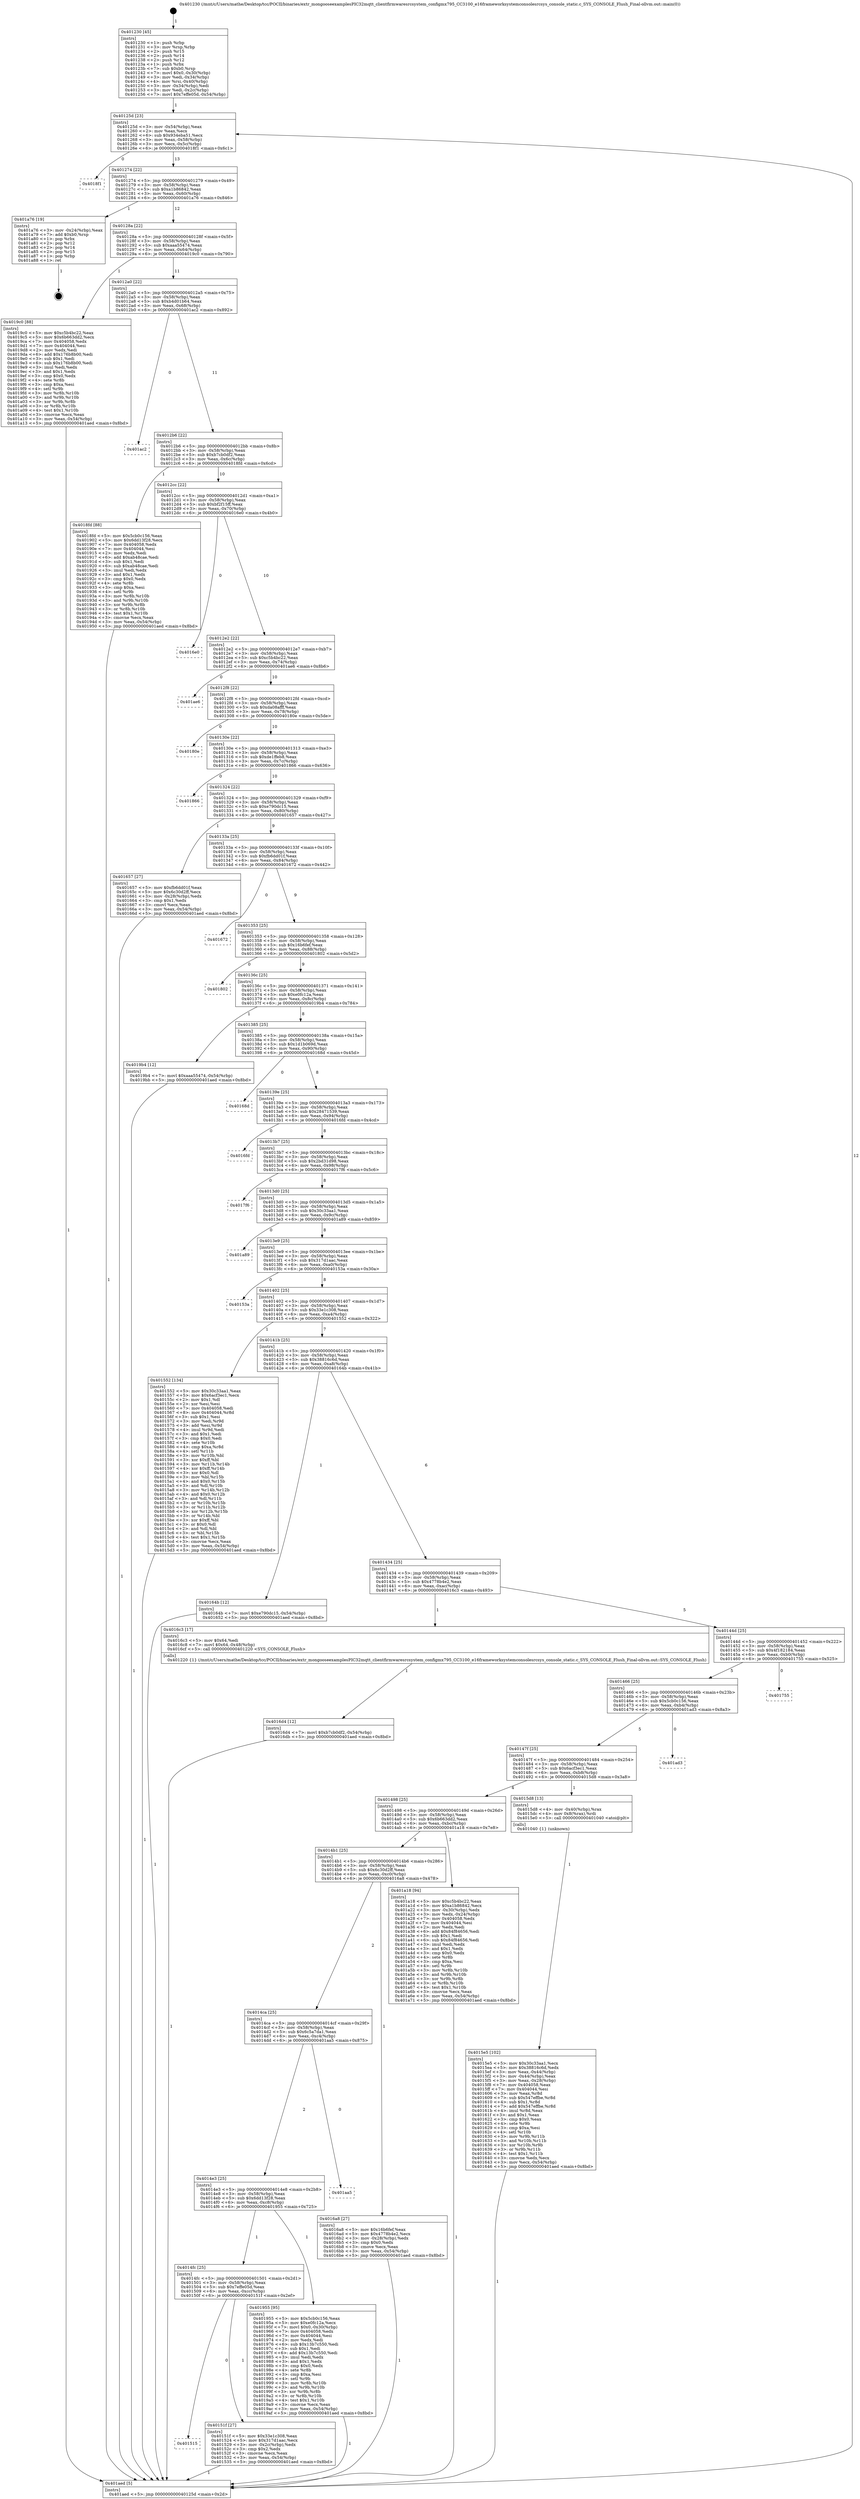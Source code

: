 digraph "0x401230" {
  label = "0x401230 (/mnt/c/Users/mathe/Desktop/tcc/POCII/binaries/extr_mongooseexamplesPIC32mqtt_clientfirmwaresrcsystem_configmx795_CC3100_e16frameworksystemconsolesrcsys_console_static.c_SYS_CONSOLE_Flush_Final-ollvm.out::main(0))"
  labelloc = "t"
  node[shape=record]

  Entry [label="",width=0.3,height=0.3,shape=circle,fillcolor=black,style=filled]
  "0x40125d" [label="{
     0x40125d [23]\l
     | [instrs]\l
     &nbsp;&nbsp;0x40125d \<+3\>: mov -0x54(%rbp),%eax\l
     &nbsp;&nbsp;0x401260 \<+2\>: mov %eax,%ecx\l
     &nbsp;&nbsp;0x401262 \<+6\>: sub $0x934eba51,%ecx\l
     &nbsp;&nbsp;0x401268 \<+3\>: mov %eax,-0x58(%rbp)\l
     &nbsp;&nbsp;0x40126b \<+3\>: mov %ecx,-0x5c(%rbp)\l
     &nbsp;&nbsp;0x40126e \<+6\>: je 00000000004018f1 \<main+0x6c1\>\l
  }"]
  "0x4018f1" [label="{
     0x4018f1\l
  }", style=dashed]
  "0x401274" [label="{
     0x401274 [22]\l
     | [instrs]\l
     &nbsp;&nbsp;0x401274 \<+5\>: jmp 0000000000401279 \<main+0x49\>\l
     &nbsp;&nbsp;0x401279 \<+3\>: mov -0x58(%rbp),%eax\l
     &nbsp;&nbsp;0x40127c \<+5\>: sub $0xa1b86842,%eax\l
     &nbsp;&nbsp;0x401281 \<+3\>: mov %eax,-0x60(%rbp)\l
     &nbsp;&nbsp;0x401284 \<+6\>: je 0000000000401a76 \<main+0x846\>\l
  }"]
  Exit [label="",width=0.3,height=0.3,shape=circle,fillcolor=black,style=filled,peripheries=2]
  "0x401a76" [label="{
     0x401a76 [19]\l
     | [instrs]\l
     &nbsp;&nbsp;0x401a76 \<+3\>: mov -0x24(%rbp),%eax\l
     &nbsp;&nbsp;0x401a79 \<+7\>: add $0xb0,%rsp\l
     &nbsp;&nbsp;0x401a80 \<+1\>: pop %rbx\l
     &nbsp;&nbsp;0x401a81 \<+2\>: pop %r12\l
     &nbsp;&nbsp;0x401a83 \<+2\>: pop %r14\l
     &nbsp;&nbsp;0x401a85 \<+2\>: pop %r15\l
     &nbsp;&nbsp;0x401a87 \<+1\>: pop %rbp\l
     &nbsp;&nbsp;0x401a88 \<+1\>: ret\l
  }"]
  "0x40128a" [label="{
     0x40128a [22]\l
     | [instrs]\l
     &nbsp;&nbsp;0x40128a \<+5\>: jmp 000000000040128f \<main+0x5f\>\l
     &nbsp;&nbsp;0x40128f \<+3\>: mov -0x58(%rbp),%eax\l
     &nbsp;&nbsp;0x401292 \<+5\>: sub $0xaaa55474,%eax\l
     &nbsp;&nbsp;0x401297 \<+3\>: mov %eax,-0x64(%rbp)\l
     &nbsp;&nbsp;0x40129a \<+6\>: je 00000000004019c0 \<main+0x790\>\l
  }"]
  "0x4016d4" [label="{
     0x4016d4 [12]\l
     | [instrs]\l
     &nbsp;&nbsp;0x4016d4 \<+7\>: movl $0xb7cb0df2,-0x54(%rbp)\l
     &nbsp;&nbsp;0x4016db \<+5\>: jmp 0000000000401aed \<main+0x8bd\>\l
  }"]
  "0x4019c0" [label="{
     0x4019c0 [88]\l
     | [instrs]\l
     &nbsp;&nbsp;0x4019c0 \<+5\>: mov $0xc5b4bc22,%eax\l
     &nbsp;&nbsp;0x4019c5 \<+5\>: mov $0x6b663dd2,%ecx\l
     &nbsp;&nbsp;0x4019ca \<+7\>: mov 0x404058,%edx\l
     &nbsp;&nbsp;0x4019d1 \<+7\>: mov 0x404044,%esi\l
     &nbsp;&nbsp;0x4019d8 \<+2\>: mov %edx,%edi\l
     &nbsp;&nbsp;0x4019da \<+6\>: add $0x176b8b00,%edi\l
     &nbsp;&nbsp;0x4019e0 \<+3\>: sub $0x1,%edi\l
     &nbsp;&nbsp;0x4019e3 \<+6\>: sub $0x176b8b00,%edi\l
     &nbsp;&nbsp;0x4019e9 \<+3\>: imul %edi,%edx\l
     &nbsp;&nbsp;0x4019ec \<+3\>: and $0x1,%edx\l
     &nbsp;&nbsp;0x4019ef \<+3\>: cmp $0x0,%edx\l
     &nbsp;&nbsp;0x4019f2 \<+4\>: sete %r8b\l
     &nbsp;&nbsp;0x4019f6 \<+3\>: cmp $0xa,%esi\l
     &nbsp;&nbsp;0x4019f9 \<+4\>: setl %r9b\l
     &nbsp;&nbsp;0x4019fd \<+3\>: mov %r8b,%r10b\l
     &nbsp;&nbsp;0x401a00 \<+3\>: and %r9b,%r10b\l
     &nbsp;&nbsp;0x401a03 \<+3\>: xor %r9b,%r8b\l
     &nbsp;&nbsp;0x401a06 \<+3\>: or %r8b,%r10b\l
     &nbsp;&nbsp;0x401a09 \<+4\>: test $0x1,%r10b\l
     &nbsp;&nbsp;0x401a0d \<+3\>: cmovne %ecx,%eax\l
     &nbsp;&nbsp;0x401a10 \<+3\>: mov %eax,-0x54(%rbp)\l
     &nbsp;&nbsp;0x401a13 \<+5\>: jmp 0000000000401aed \<main+0x8bd\>\l
  }"]
  "0x4012a0" [label="{
     0x4012a0 [22]\l
     | [instrs]\l
     &nbsp;&nbsp;0x4012a0 \<+5\>: jmp 00000000004012a5 \<main+0x75\>\l
     &nbsp;&nbsp;0x4012a5 \<+3\>: mov -0x58(%rbp),%eax\l
     &nbsp;&nbsp;0x4012a8 \<+5\>: sub $0xb4d01b64,%eax\l
     &nbsp;&nbsp;0x4012ad \<+3\>: mov %eax,-0x68(%rbp)\l
     &nbsp;&nbsp;0x4012b0 \<+6\>: je 0000000000401ac2 \<main+0x892\>\l
  }"]
  "0x4015e5" [label="{
     0x4015e5 [102]\l
     | [instrs]\l
     &nbsp;&nbsp;0x4015e5 \<+5\>: mov $0x30c33aa1,%ecx\l
     &nbsp;&nbsp;0x4015ea \<+5\>: mov $0x38816c6d,%edx\l
     &nbsp;&nbsp;0x4015ef \<+3\>: mov %eax,-0x44(%rbp)\l
     &nbsp;&nbsp;0x4015f2 \<+3\>: mov -0x44(%rbp),%eax\l
     &nbsp;&nbsp;0x4015f5 \<+3\>: mov %eax,-0x28(%rbp)\l
     &nbsp;&nbsp;0x4015f8 \<+7\>: mov 0x404058,%eax\l
     &nbsp;&nbsp;0x4015ff \<+7\>: mov 0x404044,%esi\l
     &nbsp;&nbsp;0x401606 \<+3\>: mov %eax,%r8d\l
     &nbsp;&nbsp;0x401609 \<+7\>: sub $0x547effbe,%r8d\l
     &nbsp;&nbsp;0x401610 \<+4\>: sub $0x1,%r8d\l
     &nbsp;&nbsp;0x401614 \<+7\>: add $0x547effbe,%r8d\l
     &nbsp;&nbsp;0x40161b \<+4\>: imul %r8d,%eax\l
     &nbsp;&nbsp;0x40161f \<+3\>: and $0x1,%eax\l
     &nbsp;&nbsp;0x401622 \<+3\>: cmp $0x0,%eax\l
     &nbsp;&nbsp;0x401625 \<+4\>: sete %r9b\l
     &nbsp;&nbsp;0x401629 \<+3\>: cmp $0xa,%esi\l
     &nbsp;&nbsp;0x40162c \<+4\>: setl %r10b\l
     &nbsp;&nbsp;0x401630 \<+3\>: mov %r9b,%r11b\l
     &nbsp;&nbsp;0x401633 \<+3\>: and %r10b,%r11b\l
     &nbsp;&nbsp;0x401636 \<+3\>: xor %r10b,%r9b\l
     &nbsp;&nbsp;0x401639 \<+3\>: or %r9b,%r11b\l
     &nbsp;&nbsp;0x40163c \<+4\>: test $0x1,%r11b\l
     &nbsp;&nbsp;0x401640 \<+3\>: cmovne %edx,%ecx\l
     &nbsp;&nbsp;0x401643 \<+3\>: mov %ecx,-0x54(%rbp)\l
     &nbsp;&nbsp;0x401646 \<+5\>: jmp 0000000000401aed \<main+0x8bd\>\l
  }"]
  "0x401ac2" [label="{
     0x401ac2\l
  }", style=dashed]
  "0x4012b6" [label="{
     0x4012b6 [22]\l
     | [instrs]\l
     &nbsp;&nbsp;0x4012b6 \<+5\>: jmp 00000000004012bb \<main+0x8b\>\l
     &nbsp;&nbsp;0x4012bb \<+3\>: mov -0x58(%rbp),%eax\l
     &nbsp;&nbsp;0x4012be \<+5\>: sub $0xb7cb0df2,%eax\l
     &nbsp;&nbsp;0x4012c3 \<+3\>: mov %eax,-0x6c(%rbp)\l
     &nbsp;&nbsp;0x4012c6 \<+6\>: je 00000000004018fd \<main+0x6cd\>\l
  }"]
  "0x401230" [label="{
     0x401230 [45]\l
     | [instrs]\l
     &nbsp;&nbsp;0x401230 \<+1\>: push %rbp\l
     &nbsp;&nbsp;0x401231 \<+3\>: mov %rsp,%rbp\l
     &nbsp;&nbsp;0x401234 \<+2\>: push %r15\l
     &nbsp;&nbsp;0x401236 \<+2\>: push %r14\l
     &nbsp;&nbsp;0x401238 \<+2\>: push %r12\l
     &nbsp;&nbsp;0x40123a \<+1\>: push %rbx\l
     &nbsp;&nbsp;0x40123b \<+7\>: sub $0xb0,%rsp\l
     &nbsp;&nbsp;0x401242 \<+7\>: movl $0x0,-0x30(%rbp)\l
     &nbsp;&nbsp;0x401249 \<+3\>: mov %edi,-0x34(%rbp)\l
     &nbsp;&nbsp;0x40124c \<+4\>: mov %rsi,-0x40(%rbp)\l
     &nbsp;&nbsp;0x401250 \<+3\>: mov -0x34(%rbp),%edi\l
     &nbsp;&nbsp;0x401253 \<+3\>: mov %edi,-0x2c(%rbp)\l
     &nbsp;&nbsp;0x401256 \<+7\>: movl $0x7effe05d,-0x54(%rbp)\l
  }"]
  "0x4018fd" [label="{
     0x4018fd [88]\l
     | [instrs]\l
     &nbsp;&nbsp;0x4018fd \<+5\>: mov $0x5cb0c156,%eax\l
     &nbsp;&nbsp;0x401902 \<+5\>: mov $0x6dd13f28,%ecx\l
     &nbsp;&nbsp;0x401907 \<+7\>: mov 0x404058,%edx\l
     &nbsp;&nbsp;0x40190e \<+7\>: mov 0x404044,%esi\l
     &nbsp;&nbsp;0x401915 \<+2\>: mov %edx,%edi\l
     &nbsp;&nbsp;0x401917 \<+6\>: add $0xab48cae,%edi\l
     &nbsp;&nbsp;0x40191d \<+3\>: sub $0x1,%edi\l
     &nbsp;&nbsp;0x401920 \<+6\>: sub $0xab48cae,%edi\l
     &nbsp;&nbsp;0x401926 \<+3\>: imul %edi,%edx\l
     &nbsp;&nbsp;0x401929 \<+3\>: and $0x1,%edx\l
     &nbsp;&nbsp;0x40192c \<+3\>: cmp $0x0,%edx\l
     &nbsp;&nbsp;0x40192f \<+4\>: sete %r8b\l
     &nbsp;&nbsp;0x401933 \<+3\>: cmp $0xa,%esi\l
     &nbsp;&nbsp;0x401936 \<+4\>: setl %r9b\l
     &nbsp;&nbsp;0x40193a \<+3\>: mov %r8b,%r10b\l
     &nbsp;&nbsp;0x40193d \<+3\>: and %r9b,%r10b\l
     &nbsp;&nbsp;0x401940 \<+3\>: xor %r9b,%r8b\l
     &nbsp;&nbsp;0x401943 \<+3\>: or %r8b,%r10b\l
     &nbsp;&nbsp;0x401946 \<+4\>: test $0x1,%r10b\l
     &nbsp;&nbsp;0x40194a \<+3\>: cmovne %ecx,%eax\l
     &nbsp;&nbsp;0x40194d \<+3\>: mov %eax,-0x54(%rbp)\l
     &nbsp;&nbsp;0x401950 \<+5\>: jmp 0000000000401aed \<main+0x8bd\>\l
  }"]
  "0x4012cc" [label="{
     0x4012cc [22]\l
     | [instrs]\l
     &nbsp;&nbsp;0x4012cc \<+5\>: jmp 00000000004012d1 \<main+0xa1\>\l
     &nbsp;&nbsp;0x4012d1 \<+3\>: mov -0x58(%rbp),%eax\l
     &nbsp;&nbsp;0x4012d4 \<+5\>: sub $0xbf2f15ff,%eax\l
     &nbsp;&nbsp;0x4012d9 \<+3\>: mov %eax,-0x70(%rbp)\l
     &nbsp;&nbsp;0x4012dc \<+6\>: je 00000000004016e0 \<main+0x4b0\>\l
  }"]
  "0x401aed" [label="{
     0x401aed [5]\l
     | [instrs]\l
     &nbsp;&nbsp;0x401aed \<+5\>: jmp 000000000040125d \<main+0x2d\>\l
  }"]
  "0x4016e0" [label="{
     0x4016e0\l
  }", style=dashed]
  "0x4012e2" [label="{
     0x4012e2 [22]\l
     | [instrs]\l
     &nbsp;&nbsp;0x4012e2 \<+5\>: jmp 00000000004012e7 \<main+0xb7\>\l
     &nbsp;&nbsp;0x4012e7 \<+3\>: mov -0x58(%rbp),%eax\l
     &nbsp;&nbsp;0x4012ea \<+5\>: sub $0xc5b4bc22,%eax\l
     &nbsp;&nbsp;0x4012ef \<+3\>: mov %eax,-0x74(%rbp)\l
     &nbsp;&nbsp;0x4012f2 \<+6\>: je 0000000000401ae6 \<main+0x8b6\>\l
  }"]
  "0x401515" [label="{
     0x401515\l
  }", style=dashed]
  "0x401ae6" [label="{
     0x401ae6\l
  }", style=dashed]
  "0x4012f8" [label="{
     0x4012f8 [22]\l
     | [instrs]\l
     &nbsp;&nbsp;0x4012f8 \<+5\>: jmp 00000000004012fd \<main+0xcd\>\l
     &nbsp;&nbsp;0x4012fd \<+3\>: mov -0x58(%rbp),%eax\l
     &nbsp;&nbsp;0x401300 \<+5\>: sub $0xda08afff,%eax\l
     &nbsp;&nbsp;0x401305 \<+3\>: mov %eax,-0x78(%rbp)\l
     &nbsp;&nbsp;0x401308 \<+6\>: je 000000000040180e \<main+0x5de\>\l
  }"]
  "0x40151f" [label="{
     0x40151f [27]\l
     | [instrs]\l
     &nbsp;&nbsp;0x40151f \<+5\>: mov $0x33e1c308,%eax\l
     &nbsp;&nbsp;0x401524 \<+5\>: mov $0x317d1aac,%ecx\l
     &nbsp;&nbsp;0x401529 \<+3\>: mov -0x2c(%rbp),%edx\l
     &nbsp;&nbsp;0x40152c \<+3\>: cmp $0x2,%edx\l
     &nbsp;&nbsp;0x40152f \<+3\>: cmovne %ecx,%eax\l
     &nbsp;&nbsp;0x401532 \<+3\>: mov %eax,-0x54(%rbp)\l
     &nbsp;&nbsp;0x401535 \<+5\>: jmp 0000000000401aed \<main+0x8bd\>\l
  }"]
  "0x40180e" [label="{
     0x40180e\l
  }", style=dashed]
  "0x40130e" [label="{
     0x40130e [22]\l
     | [instrs]\l
     &nbsp;&nbsp;0x40130e \<+5\>: jmp 0000000000401313 \<main+0xe3\>\l
     &nbsp;&nbsp;0x401313 \<+3\>: mov -0x58(%rbp),%eax\l
     &nbsp;&nbsp;0x401316 \<+5\>: sub $0xde1ffeb8,%eax\l
     &nbsp;&nbsp;0x40131b \<+3\>: mov %eax,-0x7c(%rbp)\l
     &nbsp;&nbsp;0x40131e \<+6\>: je 0000000000401866 \<main+0x636\>\l
  }"]
  "0x4014fc" [label="{
     0x4014fc [25]\l
     | [instrs]\l
     &nbsp;&nbsp;0x4014fc \<+5\>: jmp 0000000000401501 \<main+0x2d1\>\l
     &nbsp;&nbsp;0x401501 \<+3\>: mov -0x58(%rbp),%eax\l
     &nbsp;&nbsp;0x401504 \<+5\>: sub $0x7effe05d,%eax\l
     &nbsp;&nbsp;0x401509 \<+6\>: mov %eax,-0xcc(%rbp)\l
     &nbsp;&nbsp;0x40150f \<+6\>: je 000000000040151f \<main+0x2ef\>\l
  }"]
  "0x401866" [label="{
     0x401866\l
  }", style=dashed]
  "0x401324" [label="{
     0x401324 [22]\l
     | [instrs]\l
     &nbsp;&nbsp;0x401324 \<+5\>: jmp 0000000000401329 \<main+0xf9\>\l
     &nbsp;&nbsp;0x401329 \<+3\>: mov -0x58(%rbp),%eax\l
     &nbsp;&nbsp;0x40132c \<+5\>: sub $0xe790dc15,%eax\l
     &nbsp;&nbsp;0x401331 \<+3\>: mov %eax,-0x80(%rbp)\l
     &nbsp;&nbsp;0x401334 \<+6\>: je 0000000000401657 \<main+0x427\>\l
  }"]
  "0x401955" [label="{
     0x401955 [95]\l
     | [instrs]\l
     &nbsp;&nbsp;0x401955 \<+5\>: mov $0x5cb0c156,%eax\l
     &nbsp;&nbsp;0x40195a \<+5\>: mov $0xe0fc12a,%ecx\l
     &nbsp;&nbsp;0x40195f \<+7\>: movl $0x0,-0x30(%rbp)\l
     &nbsp;&nbsp;0x401966 \<+7\>: mov 0x404058,%edx\l
     &nbsp;&nbsp;0x40196d \<+7\>: mov 0x404044,%esi\l
     &nbsp;&nbsp;0x401974 \<+2\>: mov %edx,%edi\l
     &nbsp;&nbsp;0x401976 \<+6\>: sub $0x13b7c550,%edi\l
     &nbsp;&nbsp;0x40197c \<+3\>: sub $0x1,%edi\l
     &nbsp;&nbsp;0x40197f \<+6\>: add $0x13b7c550,%edi\l
     &nbsp;&nbsp;0x401985 \<+3\>: imul %edi,%edx\l
     &nbsp;&nbsp;0x401988 \<+3\>: and $0x1,%edx\l
     &nbsp;&nbsp;0x40198b \<+3\>: cmp $0x0,%edx\l
     &nbsp;&nbsp;0x40198e \<+4\>: sete %r8b\l
     &nbsp;&nbsp;0x401992 \<+3\>: cmp $0xa,%esi\l
     &nbsp;&nbsp;0x401995 \<+4\>: setl %r9b\l
     &nbsp;&nbsp;0x401999 \<+3\>: mov %r8b,%r10b\l
     &nbsp;&nbsp;0x40199c \<+3\>: and %r9b,%r10b\l
     &nbsp;&nbsp;0x40199f \<+3\>: xor %r9b,%r8b\l
     &nbsp;&nbsp;0x4019a2 \<+3\>: or %r8b,%r10b\l
     &nbsp;&nbsp;0x4019a5 \<+4\>: test $0x1,%r10b\l
     &nbsp;&nbsp;0x4019a9 \<+3\>: cmovne %ecx,%eax\l
     &nbsp;&nbsp;0x4019ac \<+3\>: mov %eax,-0x54(%rbp)\l
     &nbsp;&nbsp;0x4019af \<+5\>: jmp 0000000000401aed \<main+0x8bd\>\l
  }"]
  "0x401657" [label="{
     0x401657 [27]\l
     | [instrs]\l
     &nbsp;&nbsp;0x401657 \<+5\>: mov $0xfb6dd01f,%eax\l
     &nbsp;&nbsp;0x40165c \<+5\>: mov $0x6c30d2ff,%ecx\l
     &nbsp;&nbsp;0x401661 \<+3\>: mov -0x28(%rbp),%edx\l
     &nbsp;&nbsp;0x401664 \<+3\>: cmp $0x1,%edx\l
     &nbsp;&nbsp;0x401667 \<+3\>: cmovl %ecx,%eax\l
     &nbsp;&nbsp;0x40166a \<+3\>: mov %eax,-0x54(%rbp)\l
     &nbsp;&nbsp;0x40166d \<+5\>: jmp 0000000000401aed \<main+0x8bd\>\l
  }"]
  "0x40133a" [label="{
     0x40133a [25]\l
     | [instrs]\l
     &nbsp;&nbsp;0x40133a \<+5\>: jmp 000000000040133f \<main+0x10f\>\l
     &nbsp;&nbsp;0x40133f \<+3\>: mov -0x58(%rbp),%eax\l
     &nbsp;&nbsp;0x401342 \<+5\>: sub $0xfb6dd01f,%eax\l
     &nbsp;&nbsp;0x401347 \<+6\>: mov %eax,-0x84(%rbp)\l
     &nbsp;&nbsp;0x40134d \<+6\>: je 0000000000401672 \<main+0x442\>\l
  }"]
  "0x4014e3" [label="{
     0x4014e3 [25]\l
     | [instrs]\l
     &nbsp;&nbsp;0x4014e3 \<+5\>: jmp 00000000004014e8 \<main+0x2b8\>\l
     &nbsp;&nbsp;0x4014e8 \<+3\>: mov -0x58(%rbp),%eax\l
     &nbsp;&nbsp;0x4014eb \<+5\>: sub $0x6dd13f28,%eax\l
     &nbsp;&nbsp;0x4014f0 \<+6\>: mov %eax,-0xc8(%rbp)\l
     &nbsp;&nbsp;0x4014f6 \<+6\>: je 0000000000401955 \<main+0x725\>\l
  }"]
  "0x401672" [label="{
     0x401672\l
  }", style=dashed]
  "0x401353" [label="{
     0x401353 [25]\l
     | [instrs]\l
     &nbsp;&nbsp;0x401353 \<+5\>: jmp 0000000000401358 \<main+0x128\>\l
     &nbsp;&nbsp;0x401358 \<+3\>: mov -0x58(%rbp),%eax\l
     &nbsp;&nbsp;0x40135b \<+5\>: sub $0x16b6fef,%eax\l
     &nbsp;&nbsp;0x401360 \<+6\>: mov %eax,-0x88(%rbp)\l
     &nbsp;&nbsp;0x401366 \<+6\>: je 0000000000401802 \<main+0x5d2\>\l
  }"]
  "0x401aa5" [label="{
     0x401aa5\l
  }", style=dashed]
  "0x401802" [label="{
     0x401802\l
  }", style=dashed]
  "0x40136c" [label="{
     0x40136c [25]\l
     | [instrs]\l
     &nbsp;&nbsp;0x40136c \<+5\>: jmp 0000000000401371 \<main+0x141\>\l
     &nbsp;&nbsp;0x401371 \<+3\>: mov -0x58(%rbp),%eax\l
     &nbsp;&nbsp;0x401374 \<+5\>: sub $0xe0fc12a,%eax\l
     &nbsp;&nbsp;0x401379 \<+6\>: mov %eax,-0x8c(%rbp)\l
     &nbsp;&nbsp;0x40137f \<+6\>: je 00000000004019b4 \<main+0x784\>\l
  }"]
  "0x4014ca" [label="{
     0x4014ca [25]\l
     | [instrs]\l
     &nbsp;&nbsp;0x4014ca \<+5\>: jmp 00000000004014cf \<main+0x29f\>\l
     &nbsp;&nbsp;0x4014cf \<+3\>: mov -0x58(%rbp),%eax\l
     &nbsp;&nbsp;0x4014d2 \<+5\>: sub $0x6c5a7da1,%eax\l
     &nbsp;&nbsp;0x4014d7 \<+6\>: mov %eax,-0xc4(%rbp)\l
     &nbsp;&nbsp;0x4014dd \<+6\>: je 0000000000401aa5 \<main+0x875\>\l
  }"]
  "0x4019b4" [label="{
     0x4019b4 [12]\l
     | [instrs]\l
     &nbsp;&nbsp;0x4019b4 \<+7\>: movl $0xaaa55474,-0x54(%rbp)\l
     &nbsp;&nbsp;0x4019bb \<+5\>: jmp 0000000000401aed \<main+0x8bd\>\l
  }"]
  "0x401385" [label="{
     0x401385 [25]\l
     | [instrs]\l
     &nbsp;&nbsp;0x401385 \<+5\>: jmp 000000000040138a \<main+0x15a\>\l
     &nbsp;&nbsp;0x40138a \<+3\>: mov -0x58(%rbp),%eax\l
     &nbsp;&nbsp;0x40138d \<+5\>: sub $0x1d1b069d,%eax\l
     &nbsp;&nbsp;0x401392 \<+6\>: mov %eax,-0x90(%rbp)\l
     &nbsp;&nbsp;0x401398 \<+6\>: je 000000000040168d \<main+0x45d\>\l
  }"]
  "0x4016a8" [label="{
     0x4016a8 [27]\l
     | [instrs]\l
     &nbsp;&nbsp;0x4016a8 \<+5\>: mov $0x16b6fef,%eax\l
     &nbsp;&nbsp;0x4016ad \<+5\>: mov $0x4778b4e2,%ecx\l
     &nbsp;&nbsp;0x4016b2 \<+3\>: mov -0x28(%rbp),%edx\l
     &nbsp;&nbsp;0x4016b5 \<+3\>: cmp $0x0,%edx\l
     &nbsp;&nbsp;0x4016b8 \<+3\>: cmove %ecx,%eax\l
     &nbsp;&nbsp;0x4016bb \<+3\>: mov %eax,-0x54(%rbp)\l
     &nbsp;&nbsp;0x4016be \<+5\>: jmp 0000000000401aed \<main+0x8bd\>\l
  }"]
  "0x40168d" [label="{
     0x40168d\l
  }", style=dashed]
  "0x40139e" [label="{
     0x40139e [25]\l
     | [instrs]\l
     &nbsp;&nbsp;0x40139e \<+5\>: jmp 00000000004013a3 \<main+0x173\>\l
     &nbsp;&nbsp;0x4013a3 \<+3\>: mov -0x58(%rbp),%eax\l
     &nbsp;&nbsp;0x4013a6 \<+5\>: sub $0x28471539,%eax\l
     &nbsp;&nbsp;0x4013ab \<+6\>: mov %eax,-0x94(%rbp)\l
     &nbsp;&nbsp;0x4013b1 \<+6\>: je 00000000004016fd \<main+0x4cd\>\l
  }"]
  "0x4014b1" [label="{
     0x4014b1 [25]\l
     | [instrs]\l
     &nbsp;&nbsp;0x4014b1 \<+5\>: jmp 00000000004014b6 \<main+0x286\>\l
     &nbsp;&nbsp;0x4014b6 \<+3\>: mov -0x58(%rbp),%eax\l
     &nbsp;&nbsp;0x4014b9 \<+5\>: sub $0x6c30d2ff,%eax\l
     &nbsp;&nbsp;0x4014be \<+6\>: mov %eax,-0xc0(%rbp)\l
     &nbsp;&nbsp;0x4014c4 \<+6\>: je 00000000004016a8 \<main+0x478\>\l
  }"]
  "0x4016fd" [label="{
     0x4016fd\l
  }", style=dashed]
  "0x4013b7" [label="{
     0x4013b7 [25]\l
     | [instrs]\l
     &nbsp;&nbsp;0x4013b7 \<+5\>: jmp 00000000004013bc \<main+0x18c\>\l
     &nbsp;&nbsp;0x4013bc \<+3\>: mov -0x58(%rbp),%eax\l
     &nbsp;&nbsp;0x4013bf \<+5\>: sub $0x2bd31d98,%eax\l
     &nbsp;&nbsp;0x4013c4 \<+6\>: mov %eax,-0x98(%rbp)\l
     &nbsp;&nbsp;0x4013ca \<+6\>: je 00000000004017f6 \<main+0x5c6\>\l
  }"]
  "0x401a18" [label="{
     0x401a18 [94]\l
     | [instrs]\l
     &nbsp;&nbsp;0x401a18 \<+5\>: mov $0xc5b4bc22,%eax\l
     &nbsp;&nbsp;0x401a1d \<+5\>: mov $0xa1b86842,%ecx\l
     &nbsp;&nbsp;0x401a22 \<+3\>: mov -0x30(%rbp),%edx\l
     &nbsp;&nbsp;0x401a25 \<+3\>: mov %edx,-0x24(%rbp)\l
     &nbsp;&nbsp;0x401a28 \<+7\>: mov 0x404058,%edx\l
     &nbsp;&nbsp;0x401a2f \<+7\>: mov 0x404044,%esi\l
     &nbsp;&nbsp;0x401a36 \<+2\>: mov %edx,%edi\l
     &nbsp;&nbsp;0x401a38 \<+6\>: add $0x84f84656,%edi\l
     &nbsp;&nbsp;0x401a3e \<+3\>: sub $0x1,%edi\l
     &nbsp;&nbsp;0x401a41 \<+6\>: sub $0x84f84656,%edi\l
     &nbsp;&nbsp;0x401a47 \<+3\>: imul %edi,%edx\l
     &nbsp;&nbsp;0x401a4a \<+3\>: and $0x1,%edx\l
     &nbsp;&nbsp;0x401a4d \<+3\>: cmp $0x0,%edx\l
     &nbsp;&nbsp;0x401a50 \<+4\>: sete %r8b\l
     &nbsp;&nbsp;0x401a54 \<+3\>: cmp $0xa,%esi\l
     &nbsp;&nbsp;0x401a57 \<+4\>: setl %r9b\l
     &nbsp;&nbsp;0x401a5b \<+3\>: mov %r8b,%r10b\l
     &nbsp;&nbsp;0x401a5e \<+3\>: and %r9b,%r10b\l
     &nbsp;&nbsp;0x401a61 \<+3\>: xor %r9b,%r8b\l
     &nbsp;&nbsp;0x401a64 \<+3\>: or %r8b,%r10b\l
     &nbsp;&nbsp;0x401a67 \<+4\>: test $0x1,%r10b\l
     &nbsp;&nbsp;0x401a6b \<+3\>: cmovne %ecx,%eax\l
     &nbsp;&nbsp;0x401a6e \<+3\>: mov %eax,-0x54(%rbp)\l
     &nbsp;&nbsp;0x401a71 \<+5\>: jmp 0000000000401aed \<main+0x8bd\>\l
  }"]
  "0x4017f6" [label="{
     0x4017f6\l
  }", style=dashed]
  "0x4013d0" [label="{
     0x4013d0 [25]\l
     | [instrs]\l
     &nbsp;&nbsp;0x4013d0 \<+5\>: jmp 00000000004013d5 \<main+0x1a5\>\l
     &nbsp;&nbsp;0x4013d5 \<+3\>: mov -0x58(%rbp),%eax\l
     &nbsp;&nbsp;0x4013d8 \<+5\>: sub $0x30c33aa1,%eax\l
     &nbsp;&nbsp;0x4013dd \<+6\>: mov %eax,-0x9c(%rbp)\l
     &nbsp;&nbsp;0x4013e3 \<+6\>: je 0000000000401a89 \<main+0x859\>\l
  }"]
  "0x401498" [label="{
     0x401498 [25]\l
     | [instrs]\l
     &nbsp;&nbsp;0x401498 \<+5\>: jmp 000000000040149d \<main+0x26d\>\l
     &nbsp;&nbsp;0x40149d \<+3\>: mov -0x58(%rbp),%eax\l
     &nbsp;&nbsp;0x4014a0 \<+5\>: sub $0x6b663dd2,%eax\l
     &nbsp;&nbsp;0x4014a5 \<+6\>: mov %eax,-0xbc(%rbp)\l
     &nbsp;&nbsp;0x4014ab \<+6\>: je 0000000000401a18 \<main+0x7e8\>\l
  }"]
  "0x401a89" [label="{
     0x401a89\l
  }", style=dashed]
  "0x4013e9" [label="{
     0x4013e9 [25]\l
     | [instrs]\l
     &nbsp;&nbsp;0x4013e9 \<+5\>: jmp 00000000004013ee \<main+0x1be\>\l
     &nbsp;&nbsp;0x4013ee \<+3\>: mov -0x58(%rbp),%eax\l
     &nbsp;&nbsp;0x4013f1 \<+5\>: sub $0x317d1aac,%eax\l
     &nbsp;&nbsp;0x4013f6 \<+6\>: mov %eax,-0xa0(%rbp)\l
     &nbsp;&nbsp;0x4013fc \<+6\>: je 000000000040153a \<main+0x30a\>\l
  }"]
  "0x4015d8" [label="{
     0x4015d8 [13]\l
     | [instrs]\l
     &nbsp;&nbsp;0x4015d8 \<+4\>: mov -0x40(%rbp),%rax\l
     &nbsp;&nbsp;0x4015dc \<+4\>: mov 0x8(%rax),%rdi\l
     &nbsp;&nbsp;0x4015e0 \<+5\>: call 0000000000401040 \<atoi@plt\>\l
     | [calls]\l
     &nbsp;&nbsp;0x401040 \{1\} (unknown)\l
  }"]
  "0x40153a" [label="{
     0x40153a\l
  }", style=dashed]
  "0x401402" [label="{
     0x401402 [25]\l
     | [instrs]\l
     &nbsp;&nbsp;0x401402 \<+5\>: jmp 0000000000401407 \<main+0x1d7\>\l
     &nbsp;&nbsp;0x401407 \<+3\>: mov -0x58(%rbp),%eax\l
     &nbsp;&nbsp;0x40140a \<+5\>: sub $0x33e1c308,%eax\l
     &nbsp;&nbsp;0x40140f \<+6\>: mov %eax,-0xa4(%rbp)\l
     &nbsp;&nbsp;0x401415 \<+6\>: je 0000000000401552 \<main+0x322\>\l
  }"]
  "0x40147f" [label="{
     0x40147f [25]\l
     | [instrs]\l
     &nbsp;&nbsp;0x40147f \<+5\>: jmp 0000000000401484 \<main+0x254\>\l
     &nbsp;&nbsp;0x401484 \<+3\>: mov -0x58(%rbp),%eax\l
     &nbsp;&nbsp;0x401487 \<+5\>: sub $0x6acf3ec1,%eax\l
     &nbsp;&nbsp;0x40148c \<+6\>: mov %eax,-0xb8(%rbp)\l
     &nbsp;&nbsp;0x401492 \<+6\>: je 00000000004015d8 \<main+0x3a8\>\l
  }"]
  "0x401552" [label="{
     0x401552 [134]\l
     | [instrs]\l
     &nbsp;&nbsp;0x401552 \<+5\>: mov $0x30c33aa1,%eax\l
     &nbsp;&nbsp;0x401557 \<+5\>: mov $0x6acf3ec1,%ecx\l
     &nbsp;&nbsp;0x40155c \<+2\>: mov $0x1,%dl\l
     &nbsp;&nbsp;0x40155e \<+2\>: xor %esi,%esi\l
     &nbsp;&nbsp;0x401560 \<+7\>: mov 0x404058,%edi\l
     &nbsp;&nbsp;0x401567 \<+8\>: mov 0x404044,%r8d\l
     &nbsp;&nbsp;0x40156f \<+3\>: sub $0x1,%esi\l
     &nbsp;&nbsp;0x401572 \<+3\>: mov %edi,%r9d\l
     &nbsp;&nbsp;0x401575 \<+3\>: add %esi,%r9d\l
     &nbsp;&nbsp;0x401578 \<+4\>: imul %r9d,%edi\l
     &nbsp;&nbsp;0x40157c \<+3\>: and $0x1,%edi\l
     &nbsp;&nbsp;0x40157f \<+3\>: cmp $0x0,%edi\l
     &nbsp;&nbsp;0x401582 \<+4\>: sete %r10b\l
     &nbsp;&nbsp;0x401586 \<+4\>: cmp $0xa,%r8d\l
     &nbsp;&nbsp;0x40158a \<+4\>: setl %r11b\l
     &nbsp;&nbsp;0x40158e \<+3\>: mov %r10b,%bl\l
     &nbsp;&nbsp;0x401591 \<+3\>: xor $0xff,%bl\l
     &nbsp;&nbsp;0x401594 \<+3\>: mov %r11b,%r14b\l
     &nbsp;&nbsp;0x401597 \<+4\>: xor $0xff,%r14b\l
     &nbsp;&nbsp;0x40159b \<+3\>: xor $0x0,%dl\l
     &nbsp;&nbsp;0x40159e \<+3\>: mov %bl,%r15b\l
     &nbsp;&nbsp;0x4015a1 \<+4\>: and $0x0,%r15b\l
     &nbsp;&nbsp;0x4015a5 \<+3\>: and %dl,%r10b\l
     &nbsp;&nbsp;0x4015a8 \<+3\>: mov %r14b,%r12b\l
     &nbsp;&nbsp;0x4015ab \<+4\>: and $0x0,%r12b\l
     &nbsp;&nbsp;0x4015af \<+3\>: and %dl,%r11b\l
     &nbsp;&nbsp;0x4015b2 \<+3\>: or %r10b,%r15b\l
     &nbsp;&nbsp;0x4015b5 \<+3\>: or %r11b,%r12b\l
     &nbsp;&nbsp;0x4015b8 \<+3\>: xor %r12b,%r15b\l
     &nbsp;&nbsp;0x4015bb \<+3\>: or %r14b,%bl\l
     &nbsp;&nbsp;0x4015be \<+3\>: xor $0xff,%bl\l
     &nbsp;&nbsp;0x4015c1 \<+3\>: or $0x0,%dl\l
     &nbsp;&nbsp;0x4015c4 \<+2\>: and %dl,%bl\l
     &nbsp;&nbsp;0x4015c6 \<+3\>: or %bl,%r15b\l
     &nbsp;&nbsp;0x4015c9 \<+4\>: test $0x1,%r15b\l
     &nbsp;&nbsp;0x4015cd \<+3\>: cmovne %ecx,%eax\l
     &nbsp;&nbsp;0x4015d0 \<+3\>: mov %eax,-0x54(%rbp)\l
     &nbsp;&nbsp;0x4015d3 \<+5\>: jmp 0000000000401aed \<main+0x8bd\>\l
  }"]
  "0x40141b" [label="{
     0x40141b [25]\l
     | [instrs]\l
     &nbsp;&nbsp;0x40141b \<+5\>: jmp 0000000000401420 \<main+0x1f0\>\l
     &nbsp;&nbsp;0x401420 \<+3\>: mov -0x58(%rbp),%eax\l
     &nbsp;&nbsp;0x401423 \<+5\>: sub $0x38816c6d,%eax\l
     &nbsp;&nbsp;0x401428 \<+6\>: mov %eax,-0xa8(%rbp)\l
     &nbsp;&nbsp;0x40142e \<+6\>: je 000000000040164b \<main+0x41b\>\l
  }"]
  "0x401ad3" [label="{
     0x401ad3\l
  }", style=dashed]
  "0x40164b" [label="{
     0x40164b [12]\l
     | [instrs]\l
     &nbsp;&nbsp;0x40164b \<+7\>: movl $0xe790dc15,-0x54(%rbp)\l
     &nbsp;&nbsp;0x401652 \<+5\>: jmp 0000000000401aed \<main+0x8bd\>\l
  }"]
  "0x401434" [label="{
     0x401434 [25]\l
     | [instrs]\l
     &nbsp;&nbsp;0x401434 \<+5\>: jmp 0000000000401439 \<main+0x209\>\l
     &nbsp;&nbsp;0x401439 \<+3\>: mov -0x58(%rbp),%eax\l
     &nbsp;&nbsp;0x40143c \<+5\>: sub $0x4778b4e2,%eax\l
     &nbsp;&nbsp;0x401441 \<+6\>: mov %eax,-0xac(%rbp)\l
     &nbsp;&nbsp;0x401447 \<+6\>: je 00000000004016c3 \<main+0x493\>\l
  }"]
  "0x401466" [label="{
     0x401466 [25]\l
     | [instrs]\l
     &nbsp;&nbsp;0x401466 \<+5\>: jmp 000000000040146b \<main+0x23b\>\l
     &nbsp;&nbsp;0x40146b \<+3\>: mov -0x58(%rbp),%eax\l
     &nbsp;&nbsp;0x40146e \<+5\>: sub $0x5cb0c156,%eax\l
     &nbsp;&nbsp;0x401473 \<+6\>: mov %eax,-0xb4(%rbp)\l
     &nbsp;&nbsp;0x401479 \<+6\>: je 0000000000401ad3 \<main+0x8a3\>\l
  }"]
  "0x4016c3" [label="{
     0x4016c3 [17]\l
     | [instrs]\l
     &nbsp;&nbsp;0x4016c3 \<+5\>: mov $0x64,%edi\l
     &nbsp;&nbsp;0x4016c8 \<+7\>: movl $0x64,-0x48(%rbp)\l
     &nbsp;&nbsp;0x4016cf \<+5\>: call 0000000000401220 \<SYS_CONSOLE_Flush\>\l
     | [calls]\l
     &nbsp;&nbsp;0x401220 \{1\} (/mnt/c/Users/mathe/Desktop/tcc/POCII/binaries/extr_mongooseexamplesPIC32mqtt_clientfirmwaresrcsystem_configmx795_CC3100_e16frameworksystemconsolesrcsys_console_static.c_SYS_CONSOLE_Flush_Final-ollvm.out::SYS_CONSOLE_Flush)\l
  }"]
  "0x40144d" [label="{
     0x40144d [25]\l
     | [instrs]\l
     &nbsp;&nbsp;0x40144d \<+5\>: jmp 0000000000401452 \<main+0x222\>\l
     &nbsp;&nbsp;0x401452 \<+3\>: mov -0x58(%rbp),%eax\l
     &nbsp;&nbsp;0x401455 \<+5\>: sub $0x4f182184,%eax\l
     &nbsp;&nbsp;0x40145a \<+6\>: mov %eax,-0xb0(%rbp)\l
     &nbsp;&nbsp;0x401460 \<+6\>: je 0000000000401755 \<main+0x525\>\l
  }"]
  "0x401755" [label="{
     0x401755\l
  }", style=dashed]
  Entry -> "0x401230" [label=" 1"]
  "0x40125d" -> "0x4018f1" [label=" 0"]
  "0x40125d" -> "0x401274" [label=" 13"]
  "0x401a76" -> Exit [label=" 1"]
  "0x401274" -> "0x401a76" [label=" 1"]
  "0x401274" -> "0x40128a" [label=" 12"]
  "0x401a18" -> "0x401aed" [label=" 1"]
  "0x40128a" -> "0x4019c0" [label=" 1"]
  "0x40128a" -> "0x4012a0" [label=" 11"]
  "0x4019c0" -> "0x401aed" [label=" 1"]
  "0x4012a0" -> "0x401ac2" [label=" 0"]
  "0x4012a0" -> "0x4012b6" [label=" 11"]
  "0x4019b4" -> "0x401aed" [label=" 1"]
  "0x4012b6" -> "0x4018fd" [label=" 1"]
  "0x4012b6" -> "0x4012cc" [label=" 10"]
  "0x401955" -> "0x401aed" [label=" 1"]
  "0x4012cc" -> "0x4016e0" [label=" 0"]
  "0x4012cc" -> "0x4012e2" [label=" 10"]
  "0x4018fd" -> "0x401aed" [label=" 1"]
  "0x4012e2" -> "0x401ae6" [label=" 0"]
  "0x4012e2" -> "0x4012f8" [label=" 10"]
  "0x4016d4" -> "0x401aed" [label=" 1"]
  "0x4012f8" -> "0x40180e" [label=" 0"]
  "0x4012f8" -> "0x40130e" [label=" 10"]
  "0x4016c3" -> "0x4016d4" [label=" 1"]
  "0x40130e" -> "0x401866" [label=" 0"]
  "0x40130e" -> "0x401324" [label=" 10"]
  "0x401657" -> "0x401aed" [label=" 1"]
  "0x401324" -> "0x401657" [label=" 1"]
  "0x401324" -> "0x40133a" [label=" 9"]
  "0x40164b" -> "0x401aed" [label=" 1"]
  "0x40133a" -> "0x401672" [label=" 0"]
  "0x40133a" -> "0x401353" [label=" 9"]
  "0x4015d8" -> "0x4015e5" [label=" 1"]
  "0x401353" -> "0x401802" [label=" 0"]
  "0x401353" -> "0x40136c" [label=" 9"]
  "0x401552" -> "0x401aed" [label=" 1"]
  "0x40136c" -> "0x4019b4" [label=" 1"]
  "0x40136c" -> "0x401385" [label=" 8"]
  "0x401230" -> "0x40125d" [label=" 1"]
  "0x401385" -> "0x40168d" [label=" 0"]
  "0x401385" -> "0x40139e" [label=" 8"]
  "0x40151f" -> "0x401aed" [label=" 1"]
  "0x40139e" -> "0x4016fd" [label=" 0"]
  "0x40139e" -> "0x4013b7" [label=" 8"]
  "0x4014fc" -> "0x40151f" [label=" 1"]
  "0x4013b7" -> "0x4017f6" [label=" 0"]
  "0x4013b7" -> "0x4013d0" [label=" 8"]
  "0x4016a8" -> "0x401aed" [label=" 1"]
  "0x4013d0" -> "0x401a89" [label=" 0"]
  "0x4013d0" -> "0x4013e9" [label=" 8"]
  "0x4014e3" -> "0x401955" [label=" 1"]
  "0x4013e9" -> "0x40153a" [label=" 0"]
  "0x4013e9" -> "0x401402" [label=" 8"]
  "0x4015e5" -> "0x401aed" [label=" 1"]
  "0x401402" -> "0x401552" [label=" 1"]
  "0x401402" -> "0x40141b" [label=" 7"]
  "0x4014ca" -> "0x401aa5" [label=" 0"]
  "0x40141b" -> "0x40164b" [label=" 1"]
  "0x40141b" -> "0x401434" [label=" 6"]
  "0x401aed" -> "0x40125d" [label=" 12"]
  "0x401434" -> "0x4016c3" [label=" 1"]
  "0x401434" -> "0x40144d" [label=" 5"]
  "0x4014b1" -> "0x4016a8" [label=" 1"]
  "0x40144d" -> "0x401755" [label=" 0"]
  "0x40144d" -> "0x401466" [label=" 5"]
  "0x4014b1" -> "0x4014ca" [label=" 2"]
  "0x401466" -> "0x401ad3" [label=" 0"]
  "0x401466" -> "0x40147f" [label=" 5"]
  "0x4014ca" -> "0x4014e3" [label=" 2"]
  "0x40147f" -> "0x4015d8" [label=" 1"]
  "0x40147f" -> "0x401498" [label=" 4"]
  "0x4014e3" -> "0x4014fc" [label=" 1"]
  "0x401498" -> "0x401a18" [label=" 1"]
  "0x401498" -> "0x4014b1" [label=" 3"]
  "0x4014fc" -> "0x401515" [label=" 0"]
}
